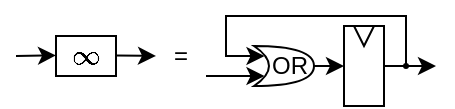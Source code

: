 <mxfile version="27.0.9">
  <diagram name="Page-1" id="vEfS5lV9aj1nmm6BP8hx">
    <mxGraphModel dx="293" dy="221" grid="1" gridSize="10" guides="1" tooltips="1" connect="1" arrows="1" fold="1" page="1" pageScale="1" pageWidth="827" pageHeight="1169" math="1" shadow="0">
      <root>
        <mxCell id="0" />
        <mxCell id="1" parent="0" />
        <mxCell id="J4KauP6LCT0zA11i9Ck4-1" value="$$\infty$$" style="rounded=0;whiteSpace=wrap;html=1;" vertex="1" parent="1">
          <mxGeometry x="85" y="35" width="30" height="20" as="geometry" />
        </mxCell>
        <mxCell id="J4KauP6LCT0zA11i9Ck4-3" value="" style="endArrow=classic;html=1;rounded=0;" edge="1" parent="1">
          <mxGeometry width="50" height="50" relative="1" as="geometry">
            <mxPoint x="65" y="45" as="sourcePoint" />
            <mxPoint x="85" y="44.71" as="targetPoint" />
          </mxGeometry>
        </mxCell>
        <mxCell id="J4KauP6LCT0zA11i9Ck4-4" value="" style="endArrow=classic;html=1;rounded=0;" edge="1" parent="1">
          <mxGeometry width="50" height="50" relative="1" as="geometry">
            <mxPoint x="115" y="44.71" as="sourcePoint" />
            <mxPoint x="135" y="45" as="targetPoint" />
          </mxGeometry>
        </mxCell>
        <mxCell id="J4KauP6LCT0zA11i9Ck4-5" value="" style="rounded=0;whiteSpace=wrap;html=1;" vertex="1" parent="1">
          <mxGeometry x="229" y="30" width="20" height="40" as="geometry" />
        </mxCell>
        <mxCell id="J4KauP6LCT0zA11i9Ck4-6" value="" style="triangle;whiteSpace=wrap;html=1;rotation=90;" vertex="1" parent="1">
          <mxGeometry x="234" y="30" width="10" height="10" as="geometry" />
        </mxCell>
        <mxCell id="J4KauP6LCT0zA11i9Ck4-7" value="" style="endArrow=classic;html=1;rounded=0;entryX=0;entryY=0.5;entryDx=0;entryDy=0;" edge="1" parent="1" target="J4KauP6LCT0zA11i9Ck4-5">
          <mxGeometry width="50" height="50" relative="1" as="geometry">
            <mxPoint x="208" y="50" as="sourcePoint" />
            <mxPoint x="308" y="40" as="targetPoint" />
          </mxGeometry>
        </mxCell>
        <mxCell id="J4KauP6LCT0zA11i9Ck4-9" value="" style="shape=xor;whiteSpace=wrap;html=1;" vertex="1" parent="1">
          <mxGeometry x="184" y="40" width="30" height="20" as="geometry" />
        </mxCell>
        <mxCell id="J4KauP6LCT0zA11i9Ck4-10" value="OR" style="text;html=1;align=center;verticalAlign=middle;whiteSpace=wrap;rounded=0;" vertex="1" parent="1">
          <mxGeometry x="192" y="45" width="20" height="10" as="geometry" />
        </mxCell>
        <mxCell id="J4KauP6LCT0zA11i9Ck4-11" value="" style="endArrow=classic;html=1;rounded=0;entryX=0.175;entryY=0.25;entryDx=0;entryDy=0;entryPerimeter=0;exitX=1;exitY=0.5;exitDx=0;exitDy=0;" edge="1" parent="1" source="J4KauP6LCT0zA11i9Ck4-5" target="J4KauP6LCT0zA11i9Ck4-9">
          <mxGeometry width="50" height="50" relative="1" as="geometry">
            <mxPoint x="160" y="140" as="sourcePoint" />
            <mxPoint x="210" y="90" as="targetPoint" />
            <Array as="points">
              <mxPoint x="260" y="50" />
              <mxPoint x="260" y="25" />
              <mxPoint x="170" y="25" />
              <mxPoint x="170" y="45" />
            </Array>
          </mxGeometry>
        </mxCell>
        <mxCell id="J4KauP6LCT0zA11i9Ck4-12" value="" style="endArrow=classic;html=1;rounded=0;entryX=0.175;entryY=0.75;entryDx=0;entryDy=0;entryPerimeter=0;" edge="1" parent="1" target="J4KauP6LCT0zA11i9Ck4-9">
          <mxGeometry width="50" height="50" relative="1" as="geometry">
            <mxPoint x="160" y="55" as="sourcePoint" />
            <mxPoint x="210" y="20" as="targetPoint" />
          </mxGeometry>
        </mxCell>
        <mxCell id="J4KauP6LCT0zA11i9Ck4-13" value="" style="endArrow=classic;html=1;rounded=0;" edge="1" parent="1">
          <mxGeometry width="50" height="50" relative="1" as="geometry">
            <mxPoint x="258" y="50" as="sourcePoint" />
            <mxPoint x="275" y="50" as="targetPoint" />
          </mxGeometry>
        </mxCell>
        <mxCell id="J4KauP6LCT0zA11i9Ck4-14" value="=" style="text;html=1;align=center;verticalAlign=middle;whiteSpace=wrap;rounded=0;" vertex="1" parent="1">
          <mxGeometry x="120" y="30" width="55" height="30" as="geometry" />
        </mxCell>
        <mxCell id="J4KauP6LCT0zA11i9Ck4-15" value="" style="ellipse;whiteSpace=wrap;html=1;aspect=fixed;fillColor=#000000;" vertex="1" parent="1">
          <mxGeometry x="259" y="49" width="2" height="2" as="geometry" />
        </mxCell>
      </root>
    </mxGraphModel>
  </diagram>
</mxfile>

